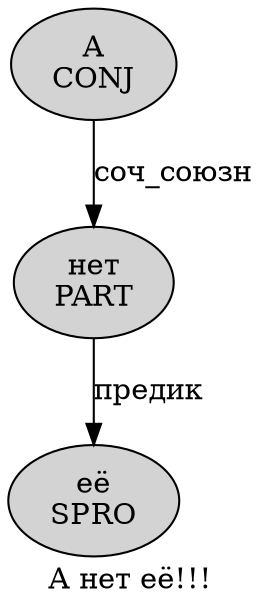 digraph SENTENCE_4482 {
	graph [label="А нет её!!!"]
	node [style=filled]
		0 [label="А
CONJ" color="" fillcolor=lightgray penwidth=1 shape=ellipse]
		1 [label="нет
PART" color="" fillcolor=lightgray penwidth=1 shape=ellipse]
		2 [label="её
SPRO" color="" fillcolor=lightgray penwidth=1 shape=ellipse]
			1 -> 2 [label="предик"]
			0 -> 1 [label="соч_союзн"]
}